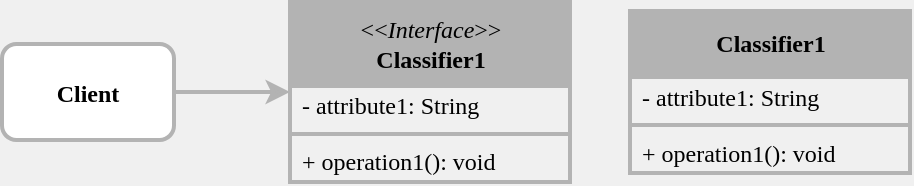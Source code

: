<mxfile>
    <diagram id="ke7SLSOwhaF26EAkAjyg" name="페이지-1">
        <mxGraphModel dx="660" dy="368" grid="0" gridSize="10" guides="1" tooltips="1" connect="1" arrows="1" fold="1" page="1" pageScale="1" pageWidth="827" pageHeight="1169" background="#F0F0F0" math="0" shadow="0">
            <root>
                <mxCell id="0"/>
                <mxCell id="1" parent="0"/>
                <mxCell id="16" value="" style="edgeStyle=none;html=1;fontFamily=Verdana;entryX=0;entryY=0.5;entryDx=0;entryDy=0;strokeColor=#B3B3B3;strokeWidth=2;" edge="1" parent="1" source="2" target="3">
                    <mxGeometry relative="1" as="geometry"/>
                </mxCell>
                <mxCell id="2" value="Client" style="fontStyle=1;rounded=1;fontFamily=Verdana;strokeColor=#B3B3B3;strokeWidth=2;" vertex="1" parent="1">
                    <mxGeometry x="100" y="120" width="86" height="48" as="geometry"/>
                </mxCell>
                <mxCell id="3" value="&amp;lt;&amp;lt;&lt;i&gt;Interface&lt;/i&gt;&amp;gt;&amp;gt;&lt;br&gt;&lt;b&gt;Classifier1&lt;/b&gt;" style="swimlane;fontStyle=0;align=center;verticalAlign=middle;childLayout=stackLayout;horizontal=1;startSize=42;horizontalStack=0;resizeParent=1;resizeParentMax=0;resizeLast=0;collapsible=0;marginBottom=0;html=1;strokeColor=#B3B3B3;strokeWidth=2;fontFamily=Verdana;rounded=0;fillColor=#B3B3B3;" vertex="1" parent="1">
                    <mxGeometry x="244" y="99" width="140" height="90" as="geometry"/>
                </mxCell>
                <mxCell id="5" value="- attribute1: String" style="text;html=1;strokeColor=none;fillColor=none;align=left;verticalAlign=middle;spacingLeft=4;spacingRight=4;overflow=hidden;rotatable=0;points=[[0,0.5],[1,0.5]];portConstraint=eastwest;strokeWidth=2;fontFamily=Verdana;" vertex="1" parent="3">
                    <mxGeometry y="42" width="140" height="20" as="geometry"/>
                </mxCell>
                <mxCell id="8" value="" style="line;strokeWidth=2;fillColor=none;align=left;verticalAlign=middle;spacingTop=-1;spacingLeft=3;spacingRight=3;rotatable=0;labelPosition=right;points=[];portConstraint=eastwest;strokeColor=#B3B3B3;fontFamily=Verdana;" vertex="1" parent="3">
                    <mxGeometry y="62" width="140" height="8" as="geometry"/>
                </mxCell>
                <mxCell id="10" value="+ operation1(): void" style="text;html=1;strokeColor=none;fillColor=none;align=left;verticalAlign=middle;spacingLeft=4;spacingRight=4;overflow=hidden;rotatable=0;points=[[0,0.5],[1,0.5]];portConstraint=eastwest;strokeWidth=2;fontFamily=Verdana;" vertex="1" parent="3">
                    <mxGeometry y="70" width="140" height="20" as="geometry"/>
                </mxCell>
                <mxCell id="11" value="&lt;b&gt;Classifier1&lt;/b&gt;" style="swimlane;fontStyle=0;align=center;verticalAlign=middle;childLayout=stackLayout;horizontal=1;startSize=33;horizontalStack=0;resizeParent=1;resizeParentMax=0;resizeLast=0;collapsible=0;marginBottom=0;html=1;strokeColor=#B3B3B3;strokeWidth=2;fontFamily=Verdana;rounded=0;fillColor=#B3B3B3;" vertex="1" parent="1">
                    <mxGeometry x="414" y="103.5" width="140" height="81" as="geometry"/>
                </mxCell>
                <mxCell id="12" value="- attribute1: String" style="text;html=1;strokeColor=none;fillColor=none;align=left;verticalAlign=middle;spacingLeft=4;spacingRight=4;overflow=hidden;rotatable=0;points=[[0,0.5],[1,0.5]];portConstraint=eastwest;strokeWidth=2;fontFamily=Verdana;" vertex="1" parent="11">
                    <mxGeometry y="33" width="140" height="20" as="geometry"/>
                </mxCell>
                <mxCell id="13" value="" style="line;strokeWidth=2;fillColor=none;align=left;verticalAlign=middle;spacingTop=-1;spacingLeft=3;spacingRight=3;rotatable=0;labelPosition=right;points=[];portConstraint=eastwest;strokeColor=#B3B3B3;fontFamily=Verdana;" vertex="1" parent="11">
                    <mxGeometry y="53" width="140" height="8" as="geometry"/>
                </mxCell>
                <mxCell id="14" value="+ operation1(): void" style="text;html=1;strokeColor=none;fillColor=none;align=left;verticalAlign=middle;spacingLeft=4;spacingRight=4;overflow=hidden;rotatable=0;points=[[0,0.5],[1,0.5]];portConstraint=eastwest;strokeWidth=2;fontFamily=Verdana;" vertex="1" parent="11">
                    <mxGeometry y="61" width="140" height="20" as="geometry"/>
                </mxCell>
            </root>
        </mxGraphModel>
    </diagram>
</mxfile>